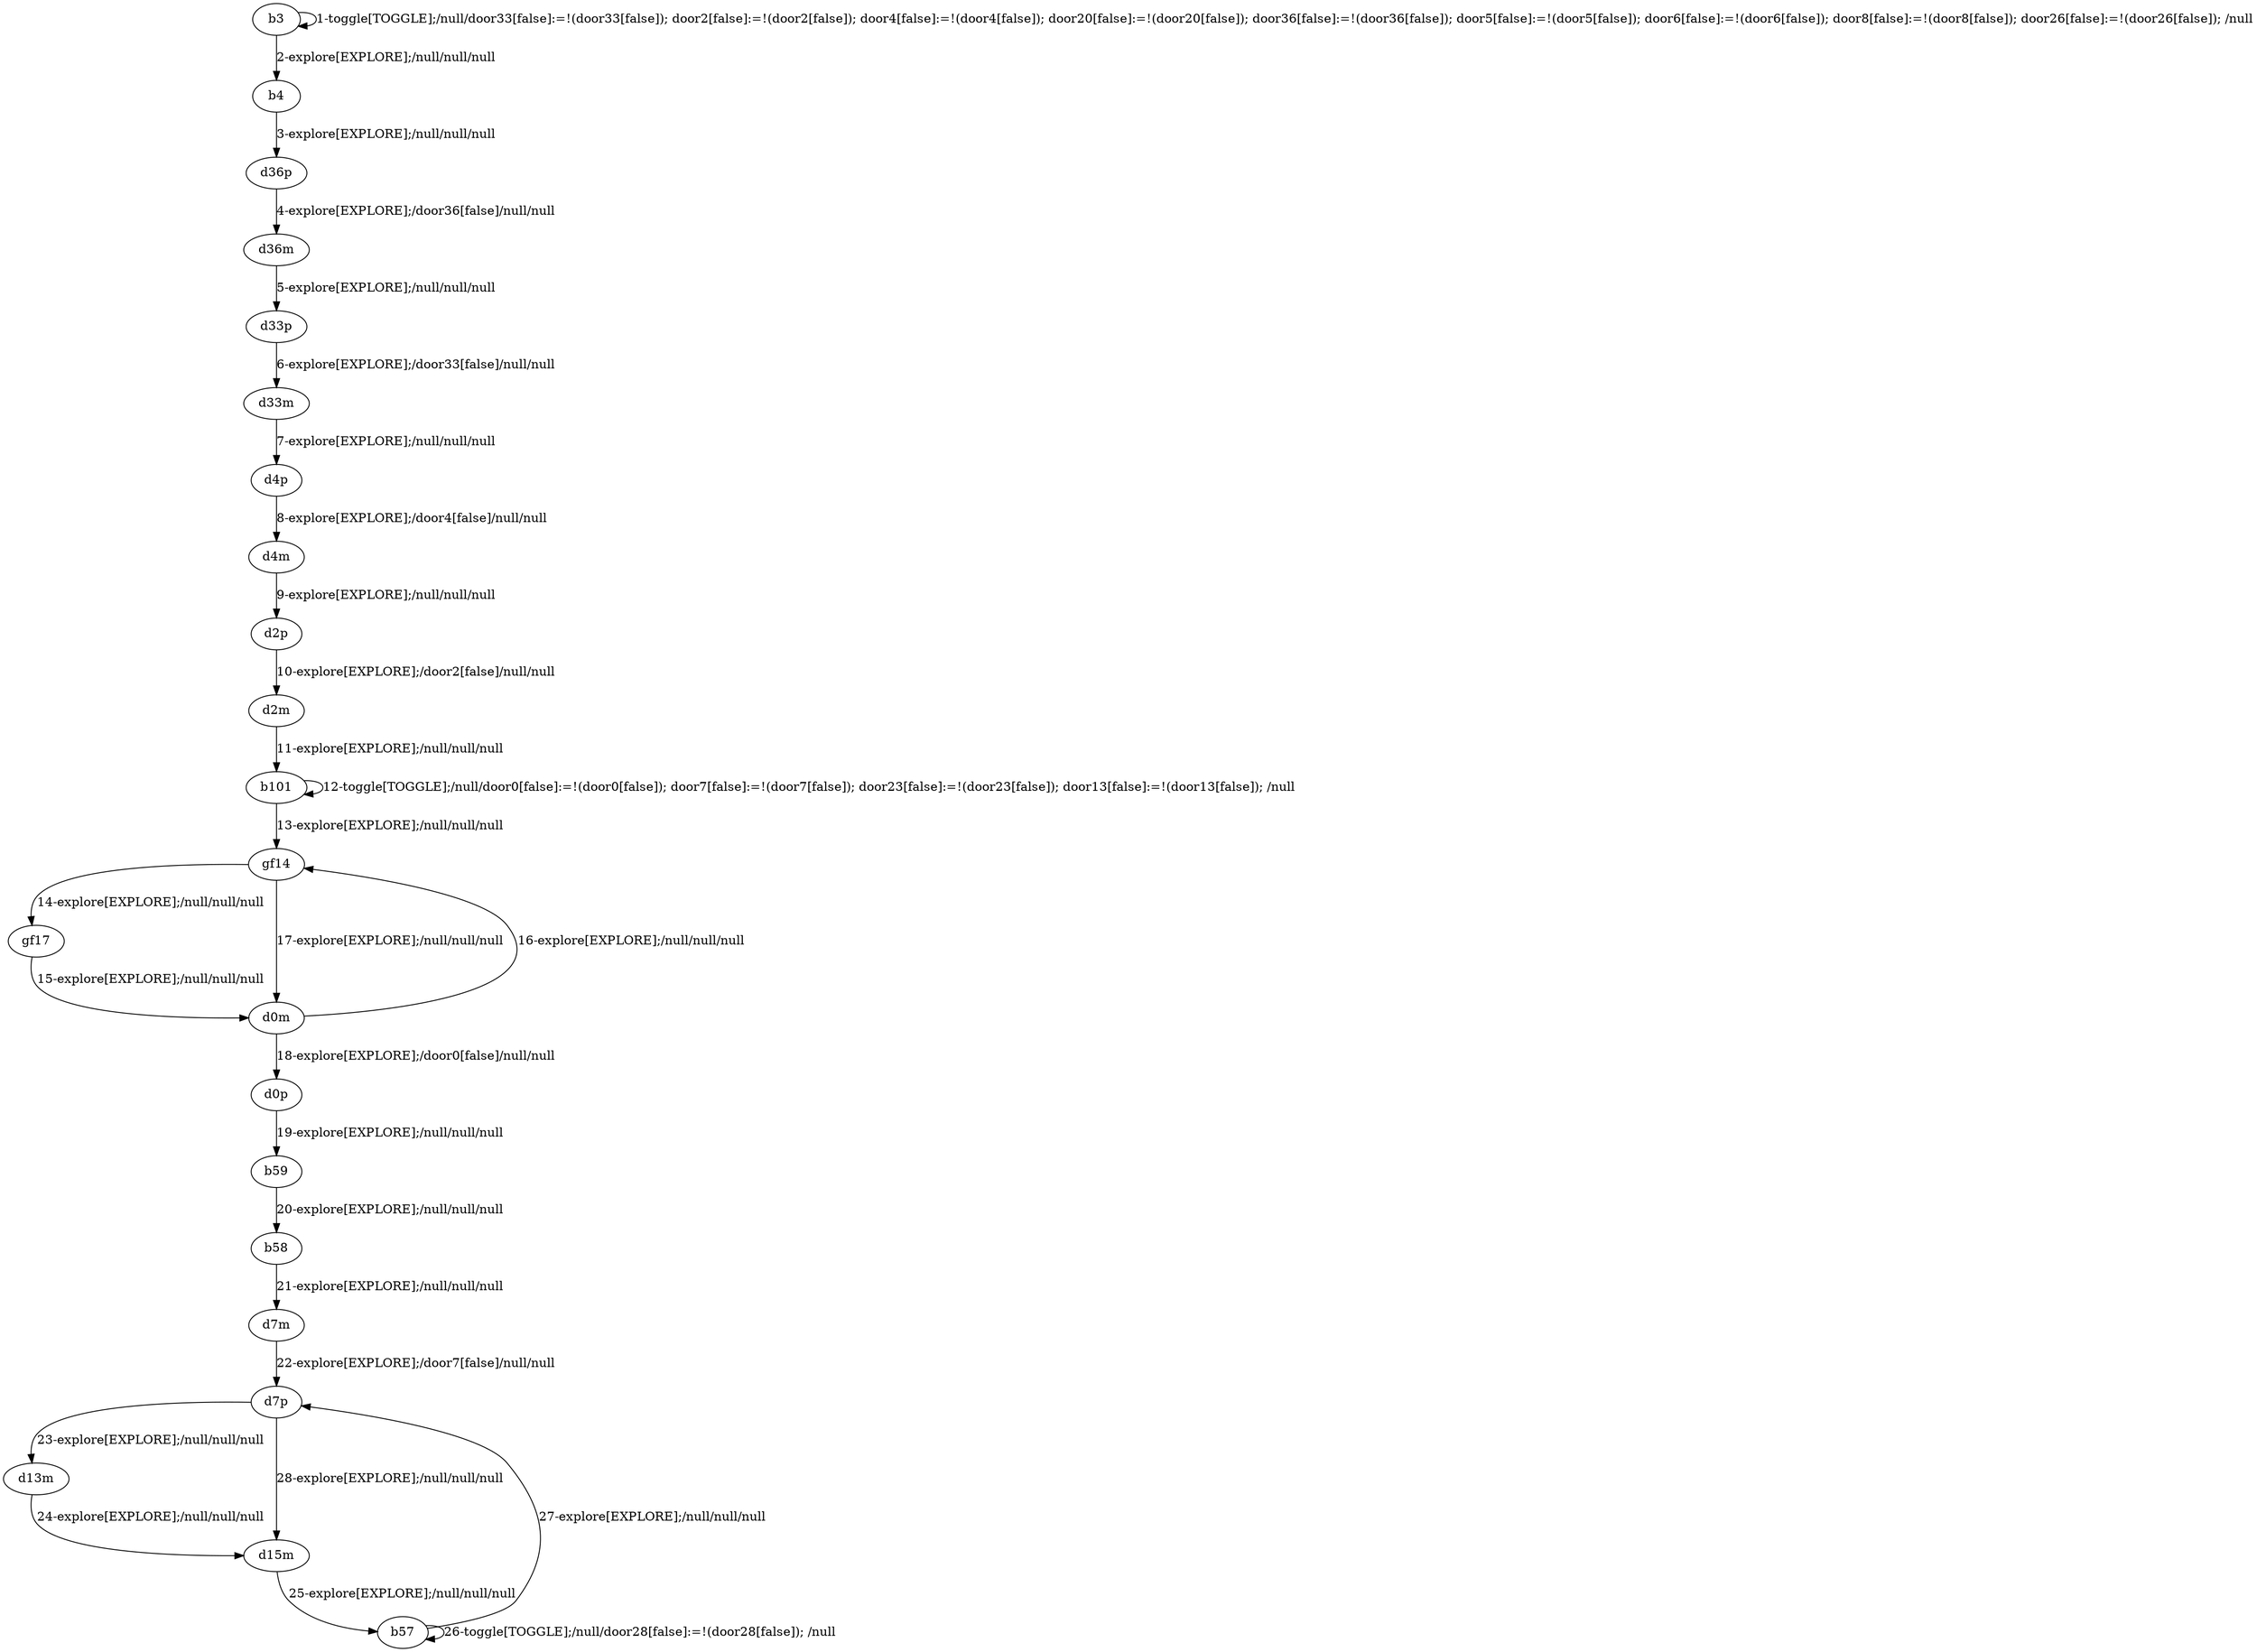 # Total number of goals covered by this test: 2
# d0p --> b59
# b59 --> b58

digraph g {
"b3" -> "b3" [label = "1-toggle[TOGGLE];/null/door33[false]:=!(door33[false]); door2[false]:=!(door2[false]); door4[false]:=!(door4[false]); door20[false]:=!(door20[false]); door36[false]:=!(door36[false]); door5[false]:=!(door5[false]); door6[false]:=!(door6[false]); door8[false]:=!(door8[false]); door26[false]:=!(door26[false]); /null"];
"b3" -> "b4" [label = "2-explore[EXPLORE];/null/null/null"];
"b4" -> "d36p" [label = "3-explore[EXPLORE];/null/null/null"];
"d36p" -> "d36m" [label = "4-explore[EXPLORE];/door36[false]/null/null"];
"d36m" -> "d33p" [label = "5-explore[EXPLORE];/null/null/null"];
"d33p" -> "d33m" [label = "6-explore[EXPLORE];/door33[false]/null/null"];
"d33m" -> "d4p" [label = "7-explore[EXPLORE];/null/null/null"];
"d4p" -> "d4m" [label = "8-explore[EXPLORE];/door4[false]/null/null"];
"d4m" -> "d2p" [label = "9-explore[EXPLORE];/null/null/null"];
"d2p" -> "d2m" [label = "10-explore[EXPLORE];/door2[false]/null/null"];
"d2m" -> "b101" [label = "11-explore[EXPLORE];/null/null/null"];
"b101" -> "b101" [label = "12-toggle[TOGGLE];/null/door0[false]:=!(door0[false]); door7[false]:=!(door7[false]); door23[false]:=!(door23[false]); door13[false]:=!(door13[false]); /null"];
"b101" -> "gf14" [label = "13-explore[EXPLORE];/null/null/null"];
"gf14" -> "gf17" [label = "14-explore[EXPLORE];/null/null/null"];
"gf17" -> "d0m" [label = "15-explore[EXPLORE];/null/null/null"];
"d0m" -> "gf14" [label = "16-explore[EXPLORE];/null/null/null"];
"gf14" -> "d0m" [label = "17-explore[EXPLORE];/null/null/null"];
"d0m" -> "d0p" [label = "18-explore[EXPLORE];/door0[false]/null/null"];
"d0p" -> "b59" [label = "19-explore[EXPLORE];/null/null/null"];
"b59" -> "b58" [label = "20-explore[EXPLORE];/null/null/null"];
"b58" -> "d7m" [label = "21-explore[EXPLORE];/null/null/null"];
"d7m" -> "d7p" [label = "22-explore[EXPLORE];/door7[false]/null/null"];
"d7p" -> "d13m" [label = "23-explore[EXPLORE];/null/null/null"];
"d13m" -> "d15m" [label = "24-explore[EXPLORE];/null/null/null"];
"d15m" -> "b57" [label = "25-explore[EXPLORE];/null/null/null"];
"b57" -> "b57" [label = "26-toggle[TOGGLE];/null/door28[false]:=!(door28[false]); /null"];
"b57" -> "d7p" [label = "27-explore[EXPLORE];/null/null/null"];
"d7p" -> "d15m" [label = "28-explore[EXPLORE];/null/null/null"];
}